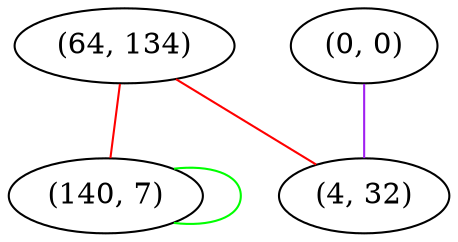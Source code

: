 graph "" {
"(64, 134)";
"(140, 7)";
"(0, 0)";
"(4, 32)";
"(64, 134)" -- "(140, 7)"  [color=red, key=0, weight=1];
"(64, 134)" -- "(4, 32)"  [color=red, key=0, weight=1];
"(140, 7)" -- "(140, 7)"  [color=green, key=0, weight=2];
"(0, 0)" -- "(4, 32)"  [color=purple, key=0, weight=4];
}
